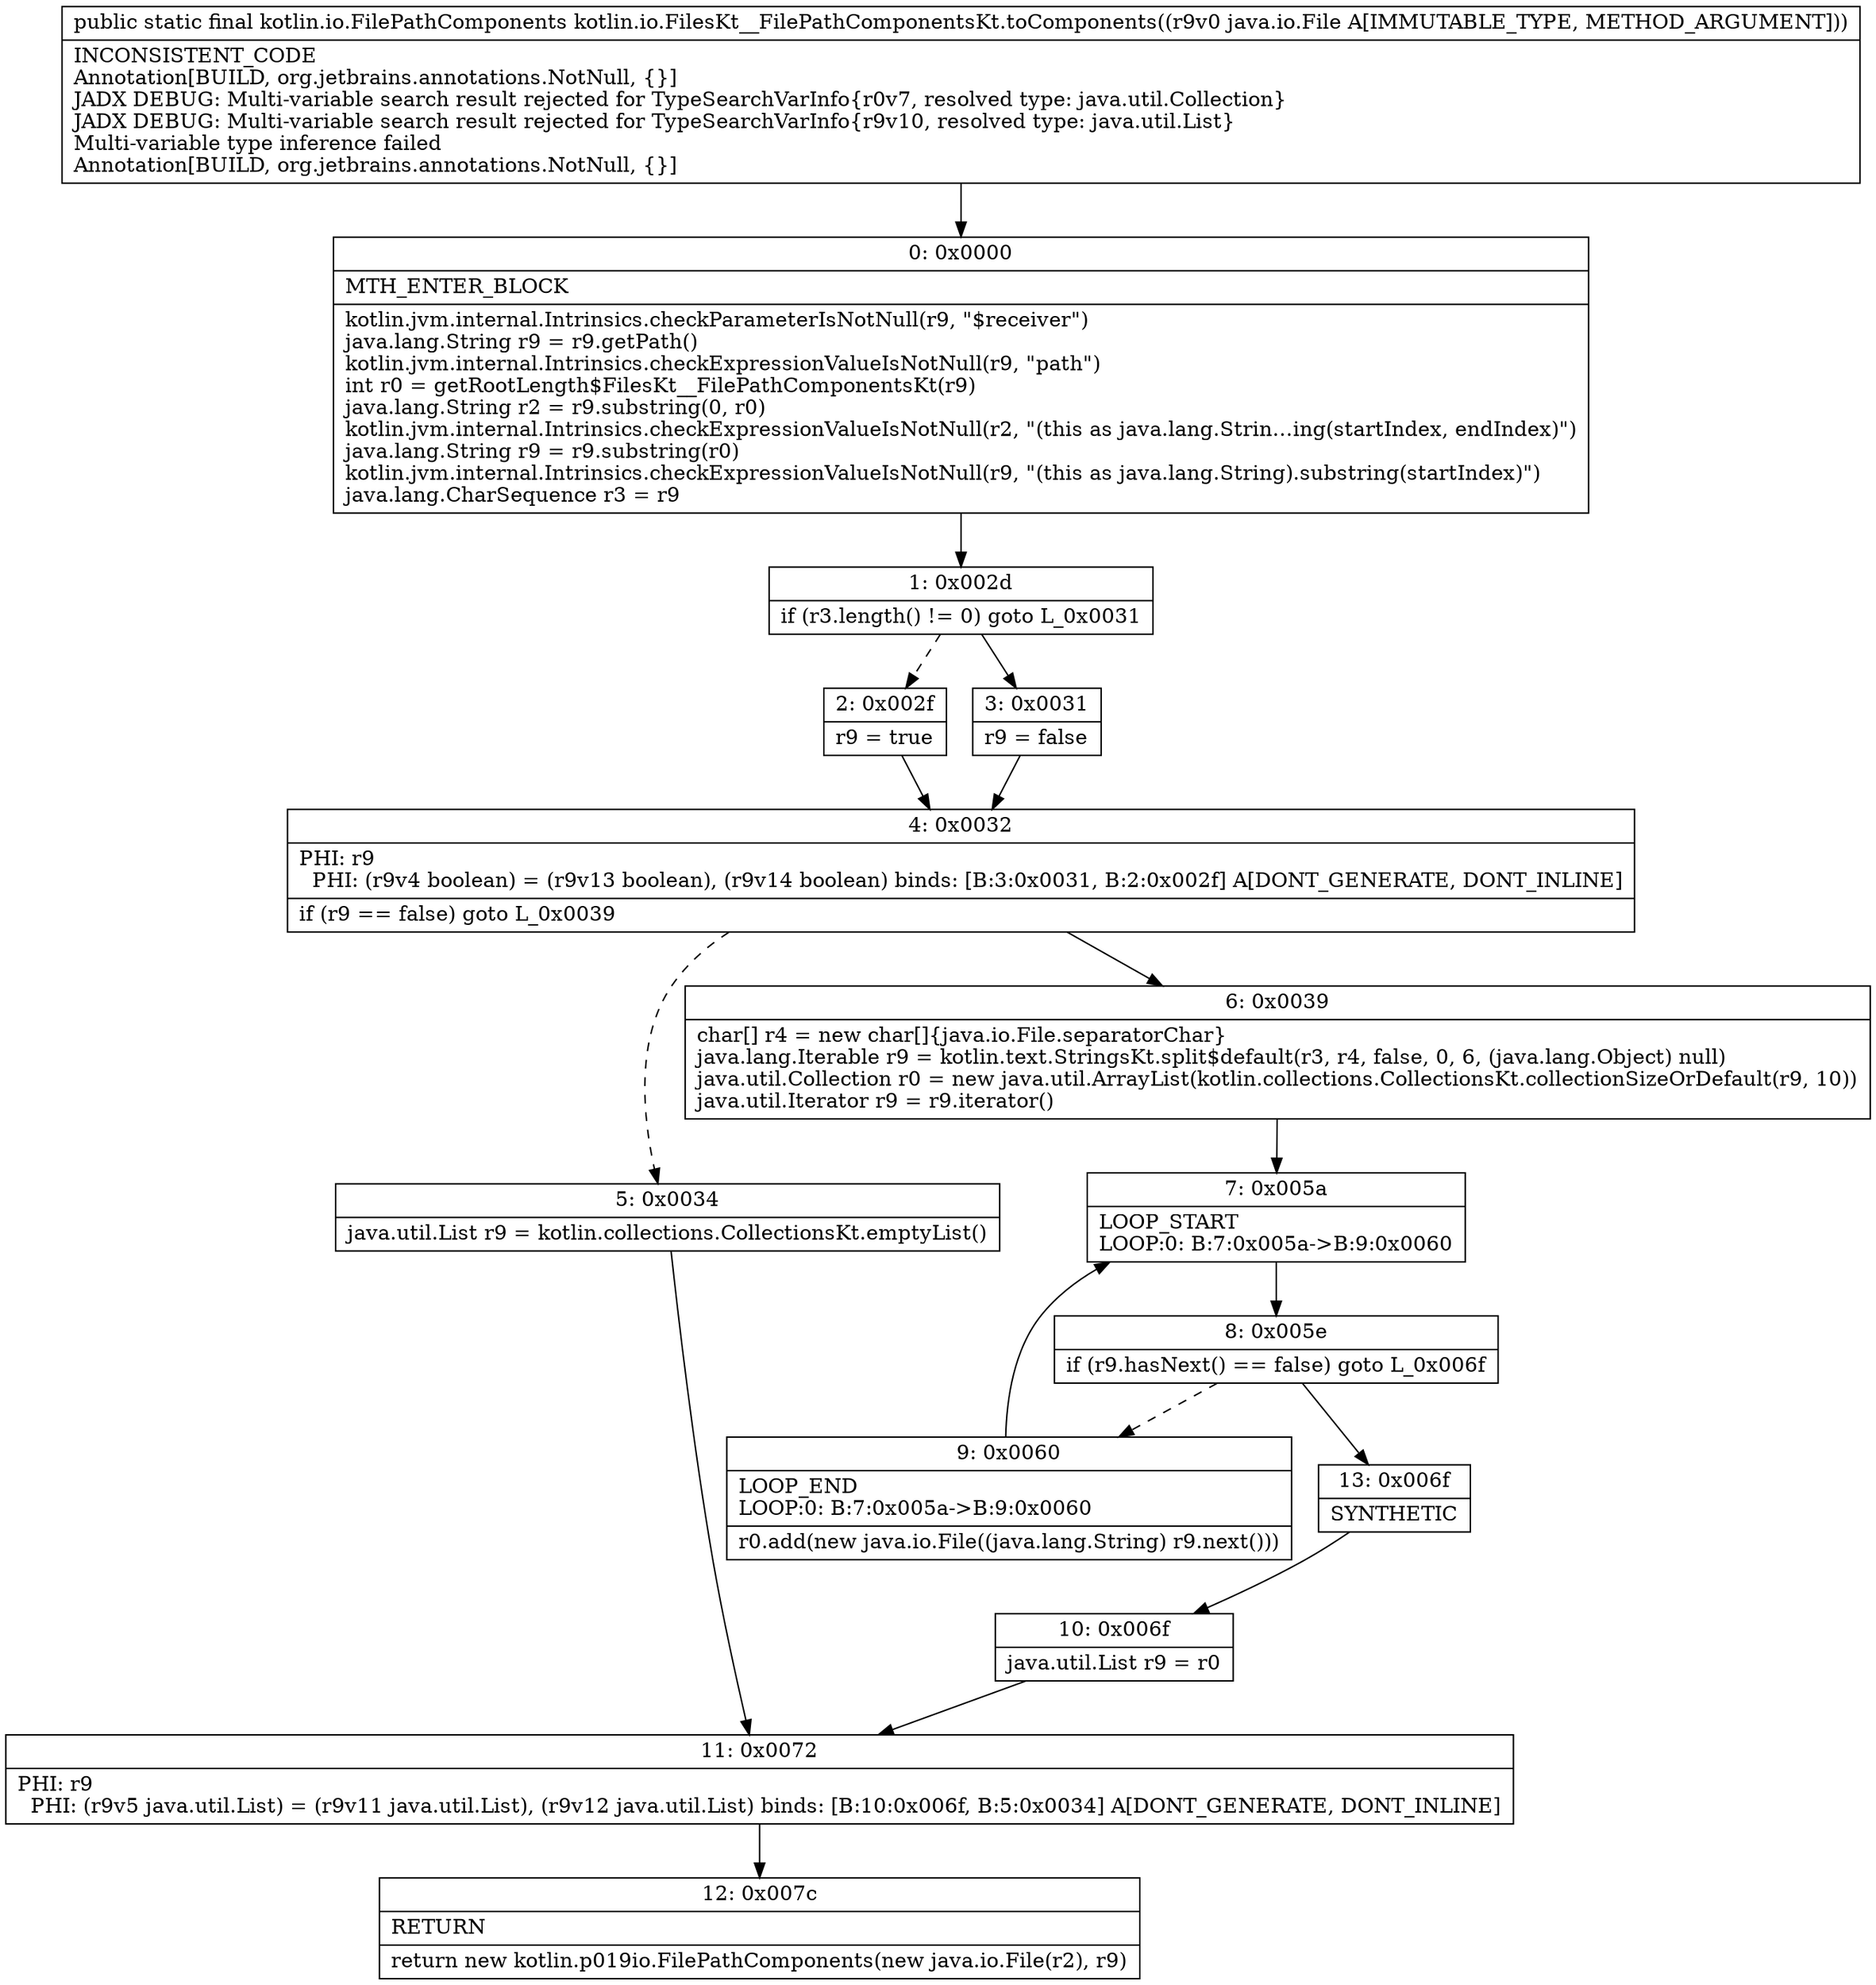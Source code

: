 digraph "CFG forkotlin.io.FilesKt__FilePathComponentsKt.toComponents(Ljava\/io\/File;)Lkotlin\/io\/FilePathComponents;" {
Node_0 [shape=record,label="{0\:\ 0x0000|MTH_ENTER_BLOCK\l|kotlin.jvm.internal.Intrinsics.checkParameterIsNotNull(r9, \"$receiver\")\ljava.lang.String r9 = r9.getPath()\lkotlin.jvm.internal.Intrinsics.checkExpressionValueIsNotNull(r9, \"path\")\lint r0 = getRootLength$FilesKt__FilePathComponentsKt(r9)\ljava.lang.String r2 = r9.substring(0, r0)\lkotlin.jvm.internal.Intrinsics.checkExpressionValueIsNotNull(r2, \"(this as java.lang.Strin…ing(startIndex, endIndex)\")\ljava.lang.String r9 = r9.substring(r0)\lkotlin.jvm.internal.Intrinsics.checkExpressionValueIsNotNull(r9, \"(this as java.lang.String).substring(startIndex)\")\ljava.lang.CharSequence r3 = r9\l}"];
Node_1 [shape=record,label="{1\:\ 0x002d|if (r3.length() != 0) goto L_0x0031\l}"];
Node_2 [shape=record,label="{2\:\ 0x002f|r9 = true\l}"];
Node_3 [shape=record,label="{3\:\ 0x0031|r9 = false\l}"];
Node_4 [shape=record,label="{4\:\ 0x0032|PHI: r9 \l  PHI: (r9v4 boolean) = (r9v13 boolean), (r9v14 boolean) binds: [B:3:0x0031, B:2:0x002f] A[DONT_GENERATE, DONT_INLINE]\l|if (r9 == false) goto L_0x0039\l}"];
Node_5 [shape=record,label="{5\:\ 0x0034|java.util.List r9 = kotlin.collections.CollectionsKt.emptyList()\l}"];
Node_6 [shape=record,label="{6\:\ 0x0039|char[] r4 = new char[]\{java.io.File.separatorChar\}\ljava.lang.Iterable r9 = kotlin.text.StringsKt.split$default(r3, r4, false, 0, 6, (java.lang.Object) null)\ljava.util.Collection r0 = new java.util.ArrayList(kotlin.collections.CollectionsKt.collectionSizeOrDefault(r9, 10))\ljava.util.Iterator r9 = r9.iterator()\l}"];
Node_7 [shape=record,label="{7\:\ 0x005a|LOOP_START\lLOOP:0: B:7:0x005a\-\>B:9:0x0060\l}"];
Node_8 [shape=record,label="{8\:\ 0x005e|if (r9.hasNext() == false) goto L_0x006f\l}"];
Node_9 [shape=record,label="{9\:\ 0x0060|LOOP_END\lLOOP:0: B:7:0x005a\-\>B:9:0x0060\l|r0.add(new java.io.File((java.lang.String) r9.next()))\l}"];
Node_10 [shape=record,label="{10\:\ 0x006f|java.util.List r9 = r0\l}"];
Node_11 [shape=record,label="{11\:\ 0x0072|PHI: r9 \l  PHI: (r9v5 java.util.List) = (r9v11 java.util.List), (r9v12 java.util.List) binds: [B:10:0x006f, B:5:0x0034] A[DONT_GENERATE, DONT_INLINE]\l}"];
Node_12 [shape=record,label="{12\:\ 0x007c|RETURN\l|return new kotlin.p019io.FilePathComponents(new java.io.File(r2), r9)\l}"];
Node_13 [shape=record,label="{13\:\ 0x006f|SYNTHETIC\l}"];
MethodNode[shape=record,label="{public static final kotlin.io.FilePathComponents kotlin.io.FilesKt__FilePathComponentsKt.toComponents((r9v0 java.io.File A[IMMUTABLE_TYPE, METHOD_ARGUMENT]))  | INCONSISTENT_CODE\lAnnotation[BUILD, org.jetbrains.annotations.NotNull, \{\}]\lJADX DEBUG: Multi\-variable search result rejected for TypeSearchVarInfo\{r0v7, resolved type: java.util.Collection\}\lJADX DEBUG: Multi\-variable search result rejected for TypeSearchVarInfo\{r9v10, resolved type: java.util.List\}\lMulti\-variable type inference failed\lAnnotation[BUILD, org.jetbrains.annotations.NotNull, \{\}]\l}"];
MethodNode -> Node_0;
Node_0 -> Node_1;
Node_1 -> Node_2[style=dashed];
Node_1 -> Node_3;
Node_2 -> Node_4;
Node_3 -> Node_4;
Node_4 -> Node_5[style=dashed];
Node_4 -> Node_6;
Node_5 -> Node_11;
Node_6 -> Node_7;
Node_7 -> Node_8;
Node_8 -> Node_9[style=dashed];
Node_8 -> Node_13;
Node_9 -> Node_7;
Node_10 -> Node_11;
Node_11 -> Node_12;
Node_13 -> Node_10;
}

